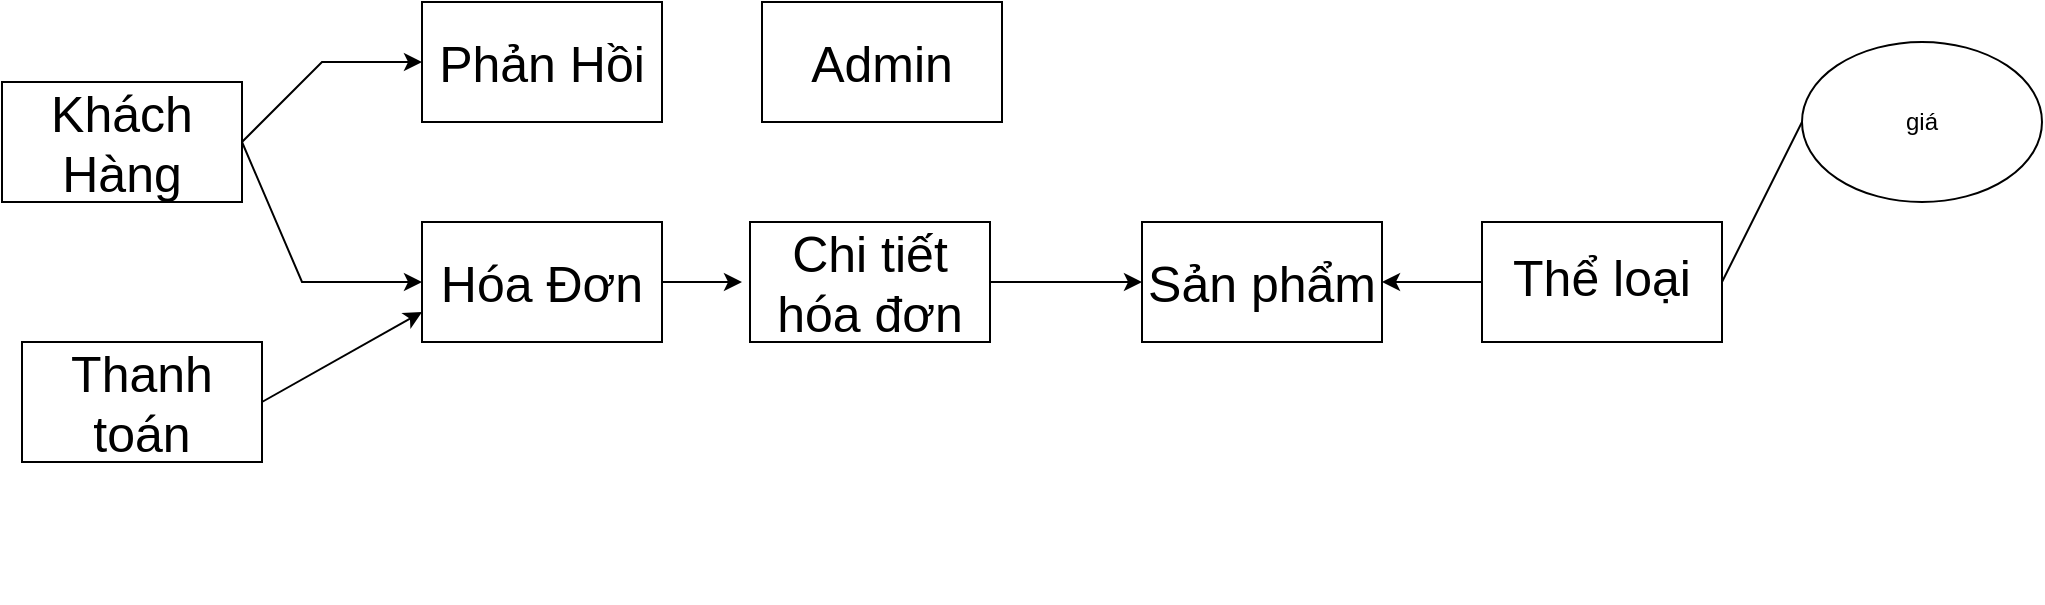 <mxfile version="21.3.2" type="github">
  <diagram name="Trang-1" id="knjpKhg8sWJ3hfBEtHH8">
    <mxGraphModel dx="1050" dy="541" grid="1" gridSize="10" guides="1" tooltips="1" connect="1" arrows="1" fold="1" page="1" pageScale="1" pageWidth="827" pageHeight="1169" math="0" shadow="0">
      <root>
        <mxCell id="0" />
        <mxCell id="1" parent="0" />
        <mxCell id="8rAURwCgx6c8hySZoHGA-28" style="edgeStyle=orthogonalEdgeStyle;rounded=0;orthogonalLoop=1;jettySize=auto;html=1;exitX=0.5;exitY=1;exitDx=0;exitDy=0;" parent="1" edge="1">
          <mxGeometry relative="1" as="geometry">
            <mxPoint x="380" y="432" as="sourcePoint" />
            <mxPoint x="380" y="432" as="targetPoint" />
          </mxGeometry>
        </mxCell>
        <mxCell id="btXaHjkok7c6q4Emed-C-1" value="&lt;p style=&quot;line-height: 140%;&quot;&gt;&lt;font style=&quot;font-size: 25px;&quot;&gt;Thể loại&lt;/font&gt;&lt;/p&gt;" style="rounded=0;whiteSpace=wrap;html=1;" parent="1" vertex="1">
          <mxGeometry x="780" y="250" width="120" height="60" as="geometry" />
        </mxCell>
        <mxCell id="btXaHjkok7c6q4Emed-C-2" value="&lt;font style=&quot;font-size: 25px;&quot;&gt;Sản phẩm&lt;/font&gt;" style="rounded=0;whiteSpace=wrap;html=1;" parent="1" vertex="1">
          <mxGeometry x="610" y="250" width="120" height="60" as="geometry" />
        </mxCell>
        <mxCell id="btXaHjkok7c6q4Emed-C-4" value="&lt;font style=&quot;font-size: 25px;&quot;&gt;Khách Hàng&lt;/font&gt;" style="rounded=0;whiteSpace=wrap;html=1;" parent="1" vertex="1">
          <mxGeometry x="40" y="180" width="120" height="60" as="geometry" />
        </mxCell>
        <mxCell id="btXaHjkok7c6q4Emed-C-5" value="&lt;font style=&quot;font-size: 25px;&quot;&gt;Admin&lt;/font&gt;" style="rounded=0;whiteSpace=wrap;html=1;" parent="1" vertex="1">
          <mxGeometry x="420" y="140" width="120" height="60" as="geometry" />
        </mxCell>
        <mxCell id="btXaHjkok7c6q4Emed-C-6" value="&lt;font style=&quot;font-size: 25px;&quot;&gt;Phản Hồi&lt;/font&gt;" style="rounded=0;whiteSpace=wrap;html=1;" parent="1" vertex="1">
          <mxGeometry x="250" y="140" width="120" height="60" as="geometry" />
        </mxCell>
        <mxCell id="btXaHjkok7c6q4Emed-C-8" value="" style="endArrow=classic;html=1;rounded=0;exitX=1;exitY=0.5;exitDx=0;exitDy=0;entryX=0;entryY=0.5;entryDx=0;entryDy=0;" parent="1" source="btXaHjkok7c6q4Emed-C-4" target="btXaHjkok7c6q4Emed-C-6" edge="1">
          <mxGeometry width="50" height="50" relative="1" as="geometry">
            <mxPoint x="390" y="160" as="sourcePoint" />
            <mxPoint x="440" y="110" as="targetPoint" />
            <Array as="points">
              <mxPoint x="200" y="170" />
            </Array>
          </mxGeometry>
        </mxCell>
        <mxCell id="btXaHjkok7c6q4Emed-C-9" value="&lt;font style=&quot;font-size: 25px;&quot;&gt;Hóa Đơn&lt;/font&gt;" style="rounded=0;whiteSpace=wrap;html=1;" parent="1" vertex="1">
          <mxGeometry x="250" y="250" width="120" height="60" as="geometry" />
        </mxCell>
        <mxCell id="btXaHjkok7c6q4Emed-C-10" value="" style="endArrow=classic;html=1;rounded=0;exitX=1;exitY=0.5;exitDx=0;exitDy=0;" parent="1" source="btXaHjkok7c6q4Emed-C-9" edge="1">
          <mxGeometry width="50" height="50" relative="1" as="geometry">
            <mxPoint x="390" y="340" as="sourcePoint" />
            <mxPoint x="410" y="280" as="targetPoint" />
          </mxGeometry>
        </mxCell>
        <mxCell id="btXaHjkok7c6q4Emed-C-12" value="&lt;font style=&quot;font-size: 25px;&quot;&gt;Chi tiết hóa đơn&lt;/font&gt;" style="rounded=0;whiteSpace=wrap;html=1;" parent="1" vertex="1">
          <mxGeometry x="414" y="250" width="120" height="60" as="geometry" />
        </mxCell>
        <mxCell id="btXaHjkok7c6q4Emed-C-13" value="" style="endArrow=classic;html=1;rounded=0;entryX=0;entryY=0.5;entryDx=0;entryDy=0;" parent="1" target="btXaHjkok7c6q4Emed-C-2" edge="1">
          <mxGeometry width="50" height="50" relative="1" as="geometry">
            <mxPoint x="534" y="280" as="sourcePoint" />
            <mxPoint x="584" y="230" as="targetPoint" />
          </mxGeometry>
        </mxCell>
        <mxCell id="btXaHjkok7c6q4Emed-C-14" value="" style="endArrow=classic;html=1;rounded=0;exitX=1;exitY=0.5;exitDx=0;exitDy=0;entryX=0;entryY=0.5;entryDx=0;entryDy=0;" parent="1" source="btXaHjkok7c6q4Emed-C-4" target="btXaHjkok7c6q4Emed-C-9" edge="1">
          <mxGeometry width="50" height="50" relative="1" as="geometry">
            <mxPoint x="390" y="320" as="sourcePoint" />
            <mxPoint x="440" y="270" as="targetPoint" />
            <Array as="points">
              <mxPoint x="190" y="280" />
            </Array>
          </mxGeometry>
        </mxCell>
        <mxCell id="btXaHjkok7c6q4Emed-C-15" value="&lt;font style=&quot;font-size: 25px;&quot;&gt;Thanh toán&lt;/font&gt;" style="rounded=0;whiteSpace=wrap;html=1;" parent="1" vertex="1">
          <mxGeometry x="50" y="310" width="120" height="60" as="geometry" />
        </mxCell>
        <mxCell id="btXaHjkok7c6q4Emed-C-17" value="" style="endArrow=classic;html=1;rounded=0;entryX=0;entryY=0.75;entryDx=0;entryDy=0;" parent="1" target="btXaHjkok7c6q4Emed-C-9" edge="1">
          <mxGeometry width="50" height="50" relative="1" as="geometry">
            <mxPoint x="170" y="340" as="sourcePoint" />
            <mxPoint x="220" y="290" as="targetPoint" />
          </mxGeometry>
        </mxCell>
        <mxCell id="btXaHjkok7c6q4Emed-C-18" value="" style="endArrow=classic;html=1;rounded=0;exitX=0;exitY=0.5;exitDx=0;exitDy=0;entryX=1;entryY=0.5;entryDx=0;entryDy=0;" parent="1" source="btXaHjkok7c6q4Emed-C-1" target="btXaHjkok7c6q4Emed-C-2" edge="1">
          <mxGeometry width="50" height="50" relative="1" as="geometry">
            <mxPoint x="390" y="300" as="sourcePoint" />
            <mxPoint x="440" y="250" as="targetPoint" />
          </mxGeometry>
        </mxCell>
        <mxCell id="9hA6_S9zahYuIWceOFiZ-1" value="giá" style="ellipse;whiteSpace=wrap;html=1;" vertex="1" parent="1">
          <mxGeometry x="940" y="160" width="120" height="80" as="geometry" />
        </mxCell>
        <mxCell id="9hA6_S9zahYuIWceOFiZ-2" value="" style="endArrow=none;html=1;rounded=0;entryX=0;entryY=0.5;entryDx=0;entryDy=0;exitX=1;exitY=0.5;exitDx=0;exitDy=0;" edge="1" parent="1" source="btXaHjkok7c6q4Emed-C-1" target="9hA6_S9zahYuIWceOFiZ-1">
          <mxGeometry width="50" height="50" relative="1" as="geometry">
            <mxPoint x="510" y="310" as="sourcePoint" />
            <mxPoint x="560" y="260" as="targetPoint" />
          </mxGeometry>
        </mxCell>
      </root>
    </mxGraphModel>
  </diagram>
</mxfile>
